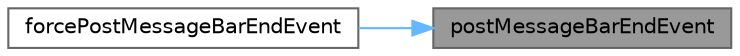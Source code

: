 digraph "postMessageBarEndEvent"
{
 // LATEX_PDF_SIZE
  bgcolor="transparent";
  edge [fontname=Helvetica,fontsize=10,labelfontname=Helvetica,labelfontsize=10];
  node [fontname=Helvetica,fontsize=10,shape=box,height=0.2,width=0.4];
  rankdir="RL";
  Node1 [id="Node000001",label="postMessageBarEndEvent",height=0.2,width=0.4,color="gray40", fillcolor="grey60", style="filled", fontcolor="black",tooltip="发布消息栏终止事件"];
  Node1 -> Node2 [id="edge1_Node000001_Node000002",dir="back",color="steelblue1",style="solid",tooltip=" "];
  Node2 [id="Node000002",label="forcePostMessageBarEndEvent",height=0.2,width=0.4,color="grey40", fillcolor="white", style="filled",URL="$class_ela_message_bar_manager.html#af71e000453ed1e87bcf9b309a079a008",tooltip="强制发布消息栏终止事件"];
}

